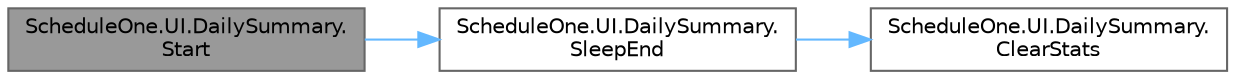 digraph "ScheduleOne.UI.DailySummary.Start"
{
 // LATEX_PDF_SIZE
  bgcolor="transparent";
  edge [fontname=Helvetica,fontsize=10,labelfontname=Helvetica,labelfontsize=10];
  node [fontname=Helvetica,fontsize=10,shape=box,height=0.2,width=0.4];
  rankdir="LR";
  Node1 [id="Node000001",label="ScheduleOne.UI.DailySummary.\lStart",height=0.2,width=0.4,color="gray40", fillcolor="grey60", style="filled", fontcolor="black",tooltip=" "];
  Node1 -> Node2 [id="edge1_Node000001_Node000002",color="steelblue1",style="solid",tooltip=" "];
  Node2 [id="Node000002",label="ScheduleOne.UI.DailySummary.\lSleepEnd",height=0.2,width=0.4,color="grey40", fillcolor="white", style="filled",URL="$class_schedule_one_1_1_u_i_1_1_daily_summary.html#a87791acc1d8a2de18f4c4e41b3f15988",tooltip=" "];
  Node2 -> Node3 [id="edge2_Node000002_Node000003",color="steelblue1",style="solid",tooltip=" "];
  Node3 [id="Node000003",label="ScheduleOne.UI.DailySummary.\lClearStats",height=0.2,width=0.4,color="grey40", fillcolor="white", style="filled",URL="$class_schedule_one_1_1_u_i_1_1_daily_summary.html#aa6354b9d3cebf6bf8ac3952e9ad76259",tooltip=" "];
}
